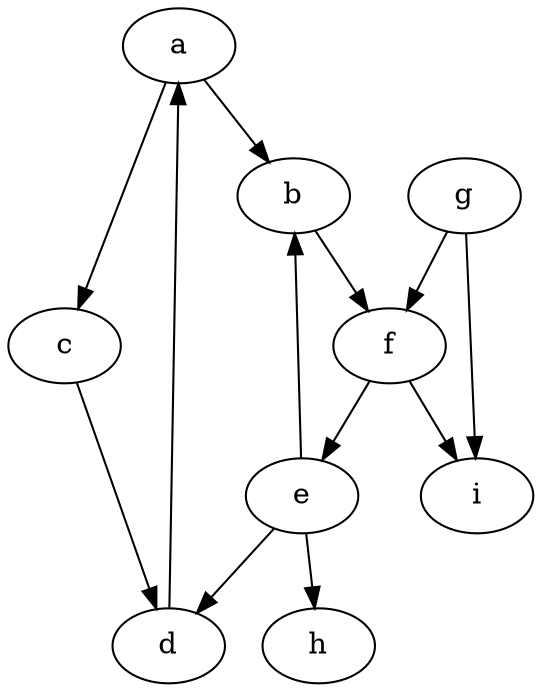 Digraph {
a [label="a"];
b [label="b"];
c [label="c"];
d [label="d"];
e [label="e"];
f [label="f"];
g [label="g"];
h [label="h"];
i [label="i"];

a->b [label=""];
a->c [label=""];
b->f [label=""];
c->d [label=""];
d->a [label=""];
e->d [label=""];
e->b [label=""];
e->h [label=""];
f->e [label=""];
f->i [label=""];
g->i [label=""];
g->f [label=""];
	
}
